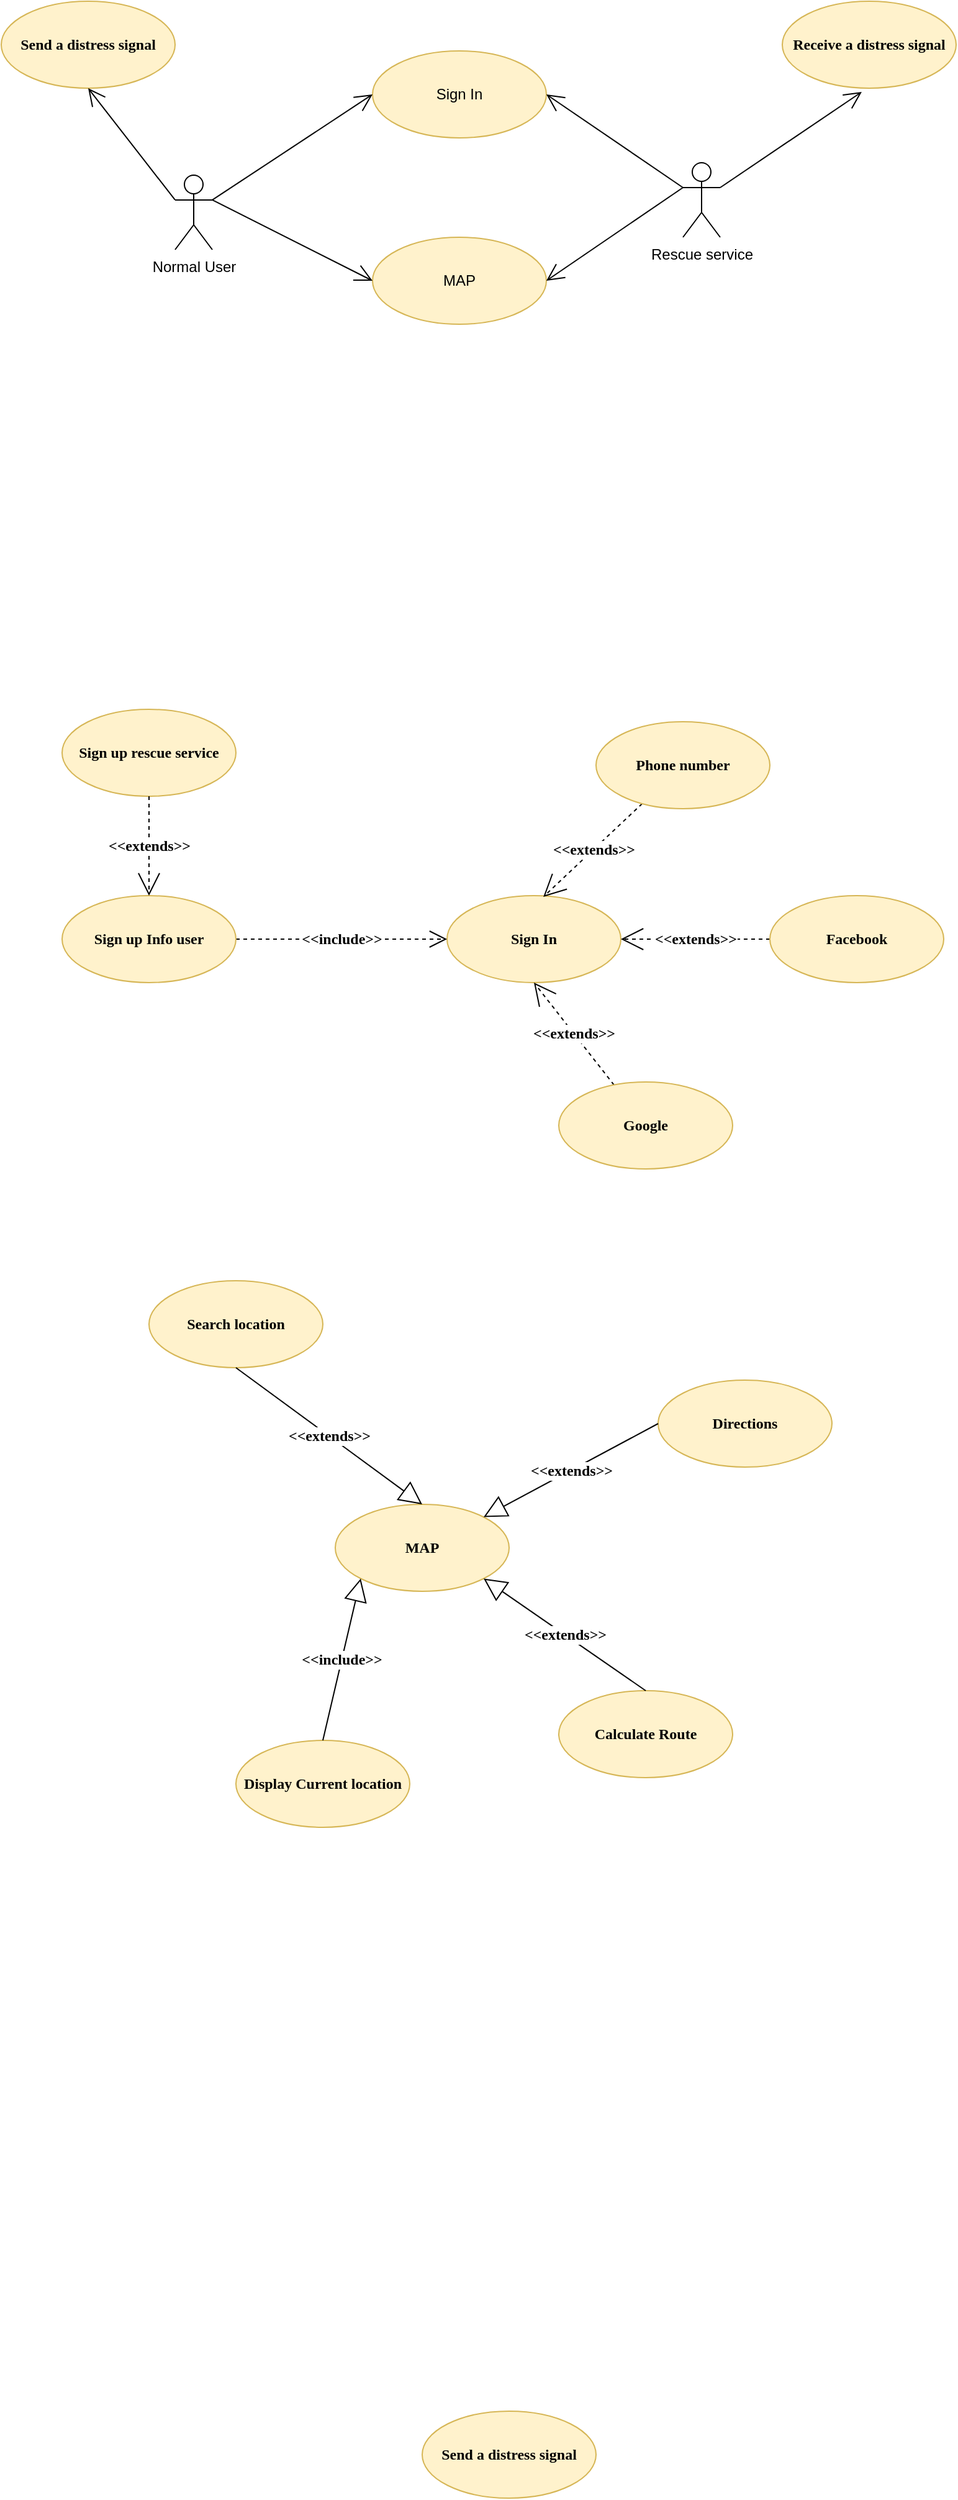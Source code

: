<mxfile version="21.0.6" type="github">
  <diagram name="Page-1" id="3iObRujRTx41OFaR-wXX">
    <mxGraphModel dx="1050" dy="573" grid="1" gridSize="10" guides="1" tooltips="1" connect="1" arrows="1" fold="1" page="1" pageScale="1" pageWidth="850" pageHeight="1100" math="0" shadow="0">
      <root>
        <mxCell id="0" />
        <mxCell id="1" parent="0" />
        <mxCell id="NrxmliqRw71rMEUfcQis-1" value="Normal User" style="shape=umlActor;verticalLabelPosition=bottom;verticalAlign=top;html=1;outlineConnect=0;" vertex="1" parent="1">
          <mxGeometry x="171" y="170" width="30" height="60" as="geometry" />
        </mxCell>
        <mxCell id="NrxmliqRw71rMEUfcQis-5" value="Sign In" style="ellipse;whiteSpace=wrap;html=1;fillColor=#fff2cc;strokeColor=#d6b656;" vertex="1" parent="1">
          <mxGeometry x="330" y="70" width="140" height="70" as="geometry" />
        </mxCell>
        <mxCell id="NrxmliqRw71rMEUfcQis-6" value="" style="endArrow=open;endSize=12;html=1;rounded=0;exitX=1;exitY=0.333;exitDx=0;exitDy=0;exitPerimeter=0;entryX=0;entryY=0.5;entryDx=0;entryDy=0;" edge="1" parent="1" source="NrxmliqRw71rMEUfcQis-1" target="NrxmliqRw71rMEUfcQis-5">
          <mxGeometry width="160" relative="1" as="geometry">
            <mxPoint x="340" y="300" as="sourcePoint" />
            <mxPoint x="500" y="300" as="targetPoint" />
          </mxGeometry>
        </mxCell>
        <mxCell id="NrxmliqRw71rMEUfcQis-7" value="&lt;b&gt;&lt;font face=&quot;Times New Roman&quot;&gt;Sign In&lt;/font&gt;&lt;/b&gt;" style="ellipse;whiteSpace=wrap;html=1;fillColor=#fff2cc;strokeColor=#d6b656;" vertex="1" parent="1">
          <mxGeometry x="390" y="750" width="140" height="70" as="geometry" />
        </mxCell>
        <mxCell id="NrxmliqRw71rMEUfcQis-8" value="&lt;b style=&quot;border-color: var(--border-color);&quot;&gt;&lt;font style=&quot;border-color: var(--border-color); font-size: 12px;&quot; face=&quot;Times New Roman&quot;&gt;&amp;lt;&amp;lt;extends&amp;gt;&amp;gt;&lt;/font&gt;&lt;/b&gt;" style="endArrow=open;endSize=16;endFill=0;html=1;rounded=0;entryX=1;entryY=0.5;entryDx=0;entryDy=0;dashed=1;" edge="1" parent="1" source="NrxmliqRw71rMEUfcQis-9" target="NrxmliqRw71rMEUfcQis-7">
          <mxGeometry width="160" relative="1" as="geometry">
            <mxPoint x="700" y="790" as="sourcePoint" />
            <mxPoint x="540" y="790" as="targetPoint" />
          </mxGeometry>
        </mxCell>
        <mxCell id="NrxmliqRw71rMEUfcQis-9" value="&lt;font face=&quot;Times New Roman&quot;&gt;&lt;b&gt;Facebook&lt;/b&gt;&lt;/font&gt;" style="ellipse;whiteSpace=wrap;html=1;fillColor=#fff2cc;strokeColor=#d6b656;" vertex="1" parent="1">
          <mxGeometry x="650" y="750" width="140" height="70" as="geometry" />
        </mxCell>
        <mxCell id="NrxmliqRw71rMEUfcQis-10" value="&lt;b&gt;&lt;font face=&quot;Times New Roman&quot; style=&quot;font-size: 12px;&quot;&gt;&amp;lt;&amp;lt;extends&amp;gt;&amp;gt;&lt;/font&gt;&lt;/b&gt;" style="endArrow=open;endSize=16;endFill=0;html=1;rounded=0;entryX=0.554;entryY=0.014;entryDx=0;entryDy=0;entryPerimeter=0;dashed=1;" edge="1" parent="1" source="NrxmliqRw71rMEUfcQis-11" target="NrxmliqRw71rMEUfcQis-7">
          <mxGeometry width="160" relative="1" as="geometry">
            <mxPoint x="360" y="630" as="sourcePoint" />
            <mxPoint x="465" y="680" as="targetPoint" />
          </mxGeometry>
        </mxCell>
        <mxCell id="NrxmliqRw71rMEUfcQis-11" value="&lt;b&gt;&lt;font face=&quot;Times New Roman&quot;&gt;Phone number&lt;/font&gt;&lt;/b&gt;" style="ellipse;whiteSpace=wrap;html=1;fillColor=#fff2cc;strokeColor=#d6b656;" vertex="1" parent="1">
          <mxGeometry x="510" y="610" width="140" height="70" as="geometry" />
        </mxCell>
        <mxCell id="NrxmliqRw71rMEUfcQis-12" value="&lt;b style=&quot;border-color: var(--border-color);&quot;&gt;&lt;font style=&quot;border-color: var(--border-color); font-size: 12px;&quot; face=&quot;Times New Roman&quot;&gt;&amp;lt;&amp;lt;extends&amp;gt;&amp;gt;&lt;/font&gt;&lt;/b&gt;" style="endArrow=open;endSize=16;endFill=0;html=1;rounded=0;entryX=0.5;entryY=1;entryDx=0;entryDy=0;dashed=1;" edge="1" parent="1" source="NrxmliqRw71rMEUfcQis-13" target="NrxmliqRw71rMEUfcQis-7">
          <mxGeometry width="160" relative="1" as="geometry">
            <mxPoint x="350" y="920" as="sourcePoint" />
            <mxPoint x="380" y="790" as="targetPoint" />
          </mxGeometry>
        </mxCell>
        <mxCell id="NrxmliqRw71rMEUfcQis-13" value="&lt;font face=&quot;Times New Roman&quot; style=&quot;font-size: 12px;&quot;&gt;&lt;b&gt;Google&lt;/b&gt;&lt;/font&gt;" style="ellipse;whiteSpace=wrap;html=1;fillColor=#fff2cc;strokeColor=#d6b656;" vertex="1" parent="1">
          <mxGeometry x="480" y="900" width="140" height="70" as="geometry" />
        </mxCell>
        <mxCell id="NrxmliqRw71rMEUfcQis-14" value="&lt;b&gt;&lt;font face=&quot;Times New Roman&quot; style=&quot;font-size: 12px;&quot;&gt;&amp;lt;&amp;lt;include&amp;gt;&amp;gt;&lt;/font&gt;&lt;/b&gt;" style="endArrow=open;endSize=12;dashed=1;html=1;rounded=0;entryX=0;entryY=0.5;entryDx=0;entryDy=0;" edge="1" parent="1" source="NrxmliqRw71rMEUfcQis-15" target="NrxmliqRw71rMEUfcQis-7">
          <mxGeometry width="160" relative="1" as="geometry">
            <mxPoint x="270" y="785" as="sourcePoint" />
            <mxPoint x="340" y="800" as="targetPoint" />
            <Array as="points">
              <mxPoint x="330" y="785" />
            </Array>
          </mxGeometry>
        </mxCell>
        <mxCell id="NrxmliqRw71rMEUfcQis-15" value="&lt;b&gt;&lt;font face=&quot;Times New Roman&quot;&gt;Sign up Info user&lt;/font&gt;&lt;/b&gt;" style="ellipse;whiteSpace=wrap;html=1;fillColor=#fff2cc;strokeColor=#d6b656;" vertex="1" parent="1">
          <mxGeometry x="80" y="750" width="140" height="70" as="geometry" />
        </mxCell>
        <mxCell id="NrxmliqRw71rMEUfcQis-16" value="&lt;b&gt;&lt;font face=&quot;Times New Roman&quot;&gt;Sign up&amp;nbsp;&lt;/font&gt;&lt;/b&gt;&lt;font face=&quot;Times New Roman&quot;&gt;&lt;b&gt;rescue service&lt;/b&gt;&lt;/font&gt;" style="ellipse;whiteSpace=wrap;html=1;fillColor=#fff2cc;strokeColor=#d6b656;" vertex="1" parent="1">
          <mxGeometry x="80" y="600" width="140" height="70" as="geometry" />
        </mxCell>
        <mxCell id="NrxmliqRw71rMEUfcQis-18" value="&lt;b&gt;&lt;font face=&quot;Times New Roman&quot; style=&quot;font-size: 12px;&quot;&gt;&amp;lt;&amp;lt;extends&amp;gt;&amp;gt;&lt;/font&gt;&lt;/b&gt;" style="endArrow=open;endSize=16;endFill=0;html=1;rounded=0;exitX=0.5;exitY=1;exitDx=0;exitDy=0;dashed=1;" edge="1" parent="1" source="NrxmliqRw71rMEUfcQis-16" target="NrxmliqRw71rMEUfcQis-15">
          <mxGeometry width="160" relative="1" as="geometry">
            <mxPoint x="340" y="790" as="sourcePoint" />
            <mxPoint x="500" y="790" as="targetPoint" />
          </mxGeometry>
        </mxCell>
        <mxCell id="NrxmliqRw71rMEUfcQis-19" value="Rescue service" style="shape=umlActor;verticalLabelPosition=bottom;verticalAlign=top;html=1;" vertex="1" parent="1">
          <mxGeometry x="580" y="160" width="30" height="60" as="geometry" />
        </mxCell>
        <mxCell id="NrxmliqRw71rMEUfcQis-23" value="MAP" style="ellipse;whiteSpace=wrap;html=1;fillColor=#fff2cc;strokeColor=#d6b656;" vertex="1" parent="1">
          <mxGeometry x="330" y="220" width="140" height="70" as="geometry" />
        </mxCell>
        <mxCell id="NrxmliqRw71rMEUfcQis-24" value="&lt;font face=&quot;Times New Roman&quot;&gt;&lt;b&gt;MAP&lt;/b&gt;&lt;/font&gt;" style="ellipse;whiteSpace=wrap;html=1;fillColor=#fff2cc;strokeColor=#d6b656;" vertex="1" parent="1">
          <mxGeometry x="300" y="1240" width="140" height="70" as="geometry" />
        </mxCell>
        <mxCell id="NrxmliqRw71rMEUfcQis-25" value="&lt;b&gt;&lt;font face=&quot;Times New Roman&quot;&gt;Display Current location&lt;/font&gt;&lt;/b&gt;" style="ellipse;whiteSpace=wrap;html=1;fillColor=#fff2cc;strokeColor=#d6b656;" vertex="1" parent="1">
          <mxGeometry x="220" y="1430" width="140" height="70" as="geometry" />
        </mxCell>
        <mxCell id="NrxmliqRw71rMEUfcQis-27" value="&lt;b style=&quot;border-color: var(--border-color);&quot;&gt;&lt;font style=&quot;border-color: var(--border-color); font-size: 12px;&quot; face=&quot;Times New Roman&quot;&gt;&amp;lt;&amp;lt;include&amp;gt;&amp;gt;&lt;/font&gt;&lt;/b&gt;" style="endArrow=block;endSize=16;endFill=0;html=1;rounded=0;exitX=0.5;exitY=0;exitDx=0;exitDy=0;entryX=0;entryY=1;entryDx=0;entryDy=0;" edge="1" parent="1" source="NrxmliqRw71rMEUfcQis-25" target="NrxmliqRw71rMEUfcQis-24">
          <mxGeometry width="160" relative="1" as="geometry">
            <mxPoint x="510" y="1370" as="sourcePoint" />
            <mxPoint x="440" y="1275" as="targetPoint" />
          </mxGeometry>
        </mxCell>
        <mxCell id="NrxmliqRw71rMEUfcQis-30" value="&lt;b&gt;&lt;font face=&quot;Times New Roman&quot;&gt;Directions&lt;/font&gt;&lt;/b&gt;" style="ellipse;whiteSpace=wrap;html=1;fillColor=#fff2cc;strokeColor=#d6b656;" vertex="1" parent="1">
          <mxGeometry x="560" y="1140" width="140" height="70" as="geometry" />
        </mxCell>
        <mxCell id="NrxmliqRw71rMEUfcQis-31" value="&lt;b style=&quot;border-color: var(--border-color);&quot;&gt;&lt;font style=&quot;border-color: var(--border-color); font-size: 12px;&quot; face=&quot;Times New Roman&quot;&gt;&amp;lt;&amp;lt;extends&amp;gt;&amp;gt;&lt;/font&gt;&lt;/b&gt;" style="endArrow=block;endSize=16;endFill=0;html=1;rounded=0;exitX=0;exitY=0.5;exitDx=0;exitDy=0;entryX=1;entryY=0;entryDx=0;entryDy=0;" edge="1" parent="1" source="NrxmliqRw71rMEUfcQis-30" target="NrxmliqRw71rMEUfcQis-24">
          <mxGeometry width="160" relative="1" as="geometry">
            <mxPoint x="260" y="1610" as="sourcePoint" />
            <mxPoint x="230" y="1555" as="targetPoint" />
          </mxGeometry>
        </mxCell>
        <mxCell id="NrxmliqRw71rMEUfcQis-32" value="&lt;b&gt;&lt;font face=&quot;Times New Roman&quot;&gt;Search location&lt;/font&gt;&lt;/b&gt;" style="ellipse;whiteSpace=wrap;html=1;fillColor=#fff2cc;strokeColor=#d6b656;" vertex="1" parent="1">
          <mxGeometry x="150" y="1060" width="140" height="70" as="geometry" />
        </mxCell>
        <mxCell id="NrxmliqRw71rMEUfcQis-33" value="&lt;b style=&quot;border-color: var(--border-color);&quot;&gt;&lt;font style=&quot;border-color: var(--border-color); font-size: 12px;&quot; face=&quot;Times New Roman&quot;&gt;&amp;lt;&amp;lt;extends&amp;gt;&amp;gt;&lt;/font&gt;&lt;/b&gt;" style="endArrow=block;endSize=16;endFill=0;html=1;rounded=0;exitX=0.5;exitY=1;exitDx=0;exitDy=0;entryX=0.5;entryY=0;entryDx=0;entryDy=0;" edge="1" parent="1" source="NrxmliqRw71rMEUfcQis-32" target="NrxmliqRw71rMEUfcQis-24">
          <mxGeometry width="160" relative="1" as="geometry">
            <mxPoint x="120" y="1490" as="sourcePoint" />
            <mxPoint x="90" y="1435" as="targetPoint" />
          </mxGeometry>
        </mxCell>
        <mxCell id="NrxmliqRw71rMEUfcQis-34" value="&lt;b&gt;&lt;font face=&quot;Times New Roman&quot;&gt;Calculate Route&lt;/font&gt;&lt;/b&gt;" style="ellipse;whiteSpace=wrap;html=1;fillColor=#fff2cc;strokeColor=#d6b656;" vertex="1" parent="1">
          <mxGeometry x="480" y="1390" width="140" height="70" as="geometry" />
        </mxCell>
        <mxCell id="NrxmliqRw71rMEUfcQis-35" value="&lt;b style=&quot;border-color: var(--border-color);&quot;&gt;&lt;font style=&quot;border-color: var(--border-color); font-size: 12px;&quot; face=&quot;Times New Roman&quot;&gt;&amp;lt;&amp;lt;extends&amp;gt;&amp;gt;&lt;/font&gt;&lt;/b&gt;" style="endArrow=block;endSize=16;endFill=0;html=1;rounded=0;exitX=0.5;exitY=0;exitDx=0;exitDy=0;entryX=1;entryY=1;entryDx=0;entryDy=0;" edge="1" parent="1" source="NrxmliqRw71rMEUfcQis-34" target="NrxmliqRw71rMEUfcQis-24">
          <mxGeometry width="160" relative="1" as="geometry">
            <mxPoint x="770" y="1330" as="sourcePoint" />
            <mxPoint x="581" y="1260" as="targetPoint" />
          </mxGeometry>
        </mxCell>
        <mxCell id="NrxmliqRw71rMEUfcQis-36" value="" style="endArrow=open;endSize=12;html=1;rounded=0;exitX=1;exitY=0.333;exitDx=0;exitDy=0;exitPerimeter=0;entryX=0;entryY=0.5;entryDx=0;entryDy=0;" edge="1" parent="1" source="NrxmliqRw71rMEUfcQis-1" target="NrxmliqRw71rMEUfcQis-23">
          <mxGeometry width="160" relative="1" as="geometry">
            <mxPoint x="211" y="200" as="sourcePoint" />
            <mxPoint x="340" y="115" as="targetPoint" />
          </mxGeometry>
        </mxCell>
        <mxCell id="NrxmliqRw71rMEUfcQis-38" value="&lt;b&gt;&lt;font face=&quot;Times New Roman&quot;&gt;Send a distress signal&lt;/font&gt;&lt;/b&gt;" style="ellipse;whiteSpace=wrap;html=1;fillColor=#fff2cc;strokeColor=#d6b656;" vertex="1" parent="1">
          <mxGeometry x="31" y="30" width="140" height="70" as="geometry" />
        </mxCell>
        <mxCell id="NrxmliqRw71rMEUfcQis-40" value="&lt;font face=&quot;Times New Roman&quot;&gt;&lt;b&gt;Receive a distress signal&lt;/b&gt;&lt;/font&gt;" style="ellipse;whiteSpace=wrap;html=1;fillColor=#fff2cc;strokeColor=#d6b656;" vertex="1" parent="1">
          <mxGeometry x="660" y="30" width="140" height="70" as="geometry" />
        </mxCell>
        <mxCell id="NrxmliqRw71rMEUfcQis-41" value="" style="endArrow=open;endSize=12;html=1;rounded=0;entryX=0.457;entryY=1.043;entryDx=0;entryDy=0;exitX=1;exitY=0.333;exitDx=0;exitDy=0;exitPerimeter=0;entryPerimeter=0;" edge="1" parent="1" source="NrxmliqRw71rMEUfcQis-19" target="NrxmliqRw71rMEUfcQis-40">
          <mxGeometry width="160" relative="1" as="geometry">
            <mxPoint x="760" y="190" as="sourcePoint" />
            <mxPoint x="690" y="100" as="targetPoint" />
          </mxGeometry>
        </mxCell>
        <mxCell id="NrxmliqRw71rMEUfcQis-42" value="&lt;b&gt;&lt;font face=&quot;Times New Roman&quot;&gt;Send a distress signal&lt;/font&gt;&lt;/b&gt;" style="ellipse;whiteSpace=wrap;html=1;fillColor=#fff2cc;strokeColor=#d6b656;" vertex="1" parent="1">
          <mxGeometry x="370" y="1970" width="140" height="70" as="geometry" />
        </mxCell>
        <mxCell id="NrxmliqRw71rMEUfcQis-43" value="" style="endArrow=open;endFill=1;endSize=12;html=1;rounded=0;entryX=0.5;entryY=1;entryDx=0;entryDy=0;exitX=0;exitY=0.333;exitDx=0;exitDy=0;exitPerimeter=0;" edge="1" parent="1" source="NrxmliqRw71rMEUfcQis-1" target="NrxmliqRw71rMEUfcQis-38">
          <mxGeometry width="160" relative="1" as="geometry">
            <mxPoint x="170" y="190" as="sourcePoint" />
            <mxPoint x="230" y="30" as="targetPoint" />
          </mxGeometry>
        </mxCell>
        <mxCell id="NrxmliqRw71rMEUfcQis-45" value="" style="endArrow=open;endSize=12;html=1;rounded=0;entryX=1;entryY=0.5;entryDx=0;entryDy=0;" edge="1" parent="1" target="NrxmliqRw71rMEUfcQis-23">
          <mxGeometry width="160" relative="1" as="geometry">
            <mxPoint x="580" y="180" as="sourcePoint" />
            <mxPoint x="734" y="113" as="targetPoint" />
          </mxGeometry>
        </mxCell>
        <mxCell id="NrxmliqRw71rMEUfcQis-46" value="" style="endArrow=open;endSize=12;html=1;rounded=0;entryX=1;entryY=0.5;entryDx=0;entryDy=0;exitX=0;exitY=0.333;exitDx=0;exitDy=0;exitPerimeter=0;" edge="1" parent="1" source="NrxmliqRw71rMEUfcQis-19" target="NrxmliqRw71rMEUfcQis-5">
          <mxGeometry width="160" relative="1" as="geometry">
            <mxPoint x="630" y="200" as="sourcePoint" />
            <mxPoint x="744" y="123" as="targetPoint" />
          </mxGeometry>
        </mxCell>
      </root>
    </mxGraphModel>
  </diagram>
</mxfile>
